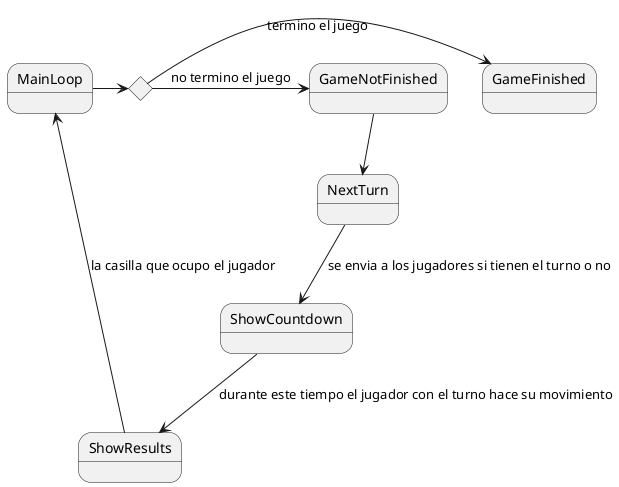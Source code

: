 @startuml Juego TTT
  state c <<choice>>

  MainLoop -> c 

  c -> GameFinished : termino el juego
  c -> GameNotFinished : no termino el juego
  GameNotFinished --> NextTurn
  NextTurn --> ShowCountdown : se envia a los jugadores si tienen el turno o no
  ShowCountdown --> ShowResults : durante este tiempo el jugador con el turno hace su movimiento
  ShowResults -> MainLoop : la casilla que ocupo el jugador
@enduml